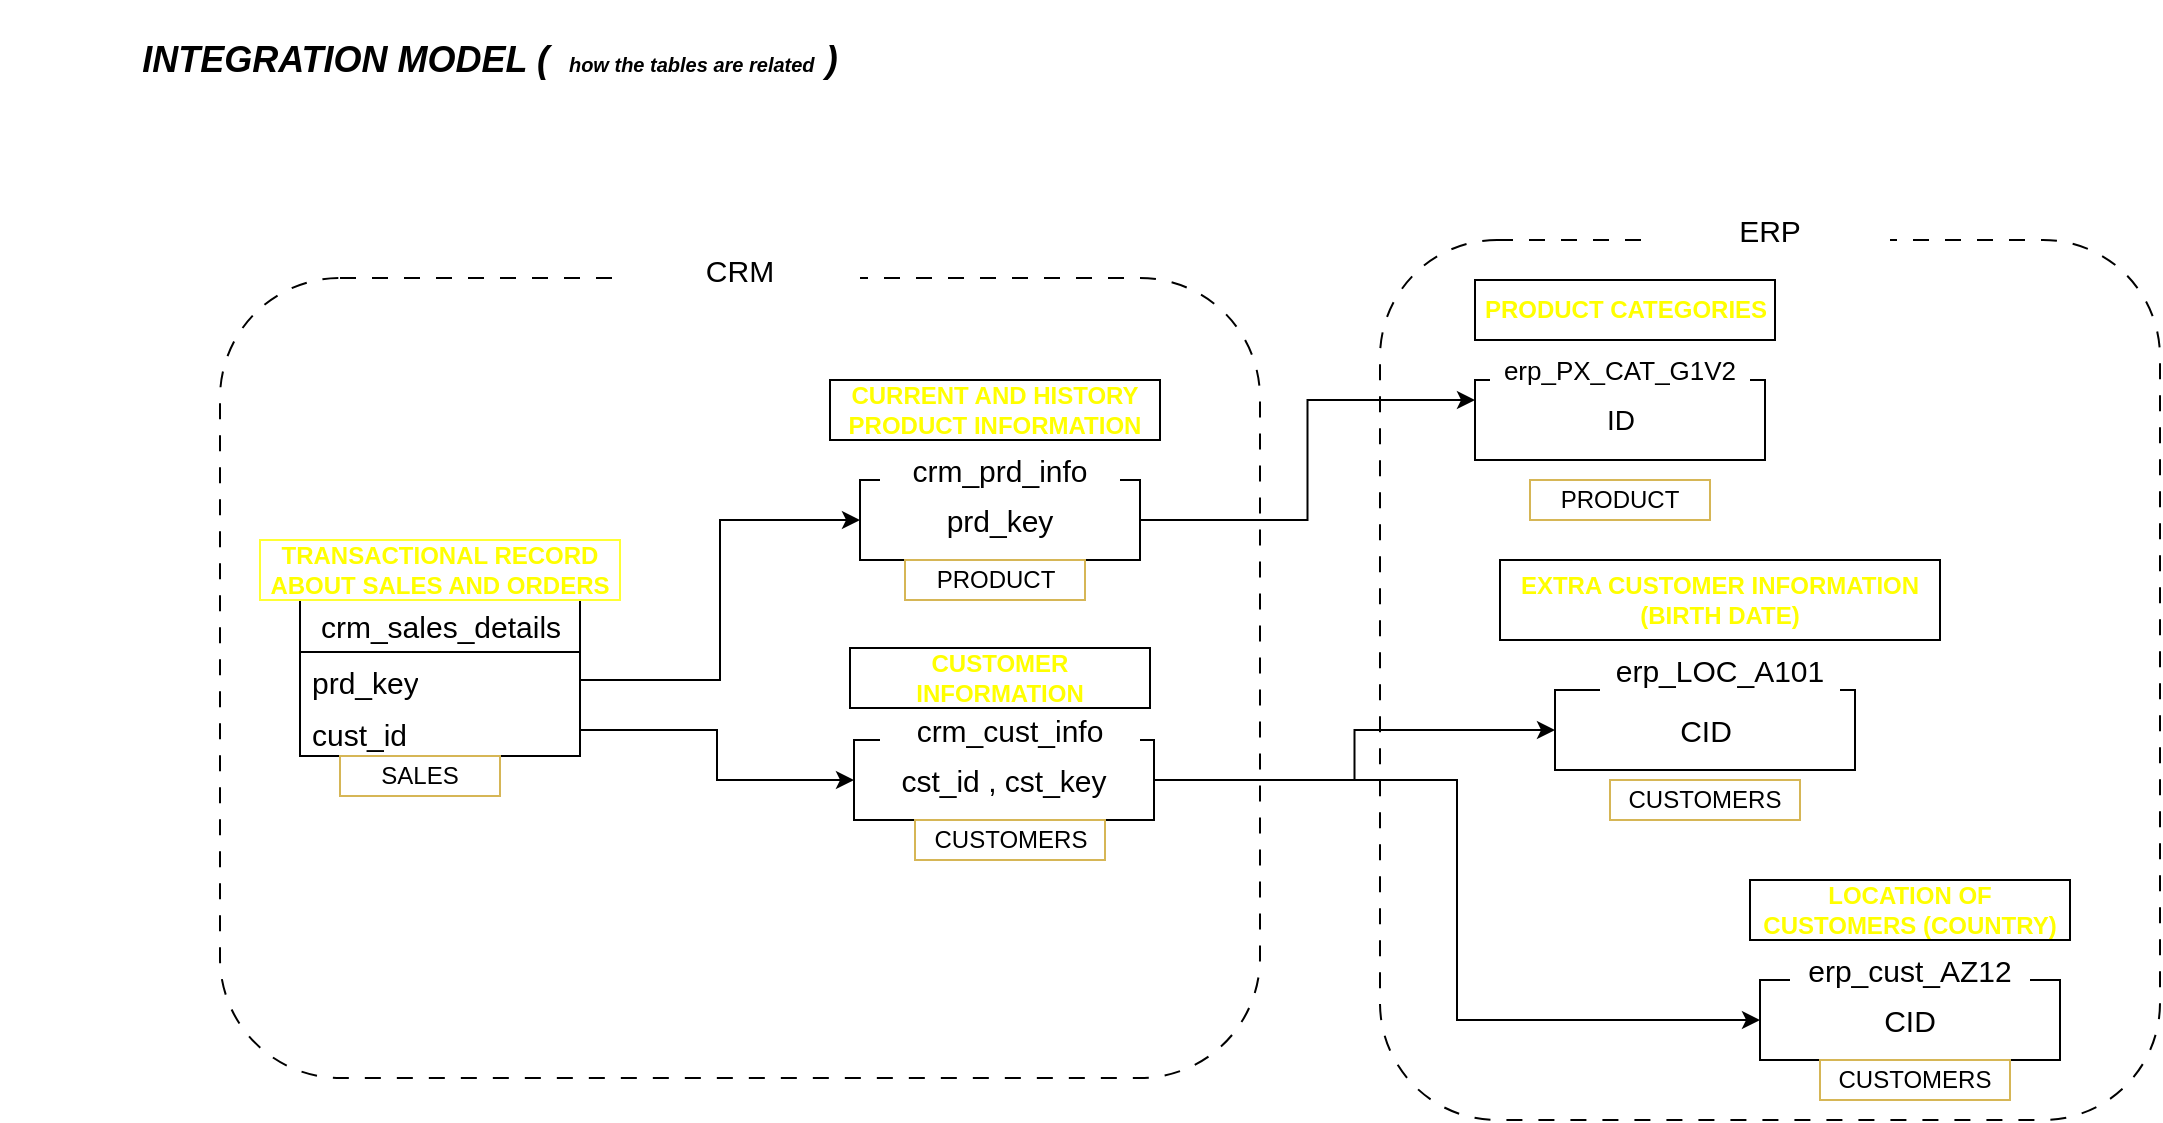 <mxfile version="28.0.6">
  <diagram name="Page-1" id="CRw7Qy09XI9AGr-LJ2f7">
    <mxGraphModel dx="1892" dy="1726" grid="1" gridSize="10" guides="1" tooltips="1" connect="1" arrows="1" fold="1" page="1" pageScale="1" pageWidth="850" pageHeight="1100" math="0" shadow="0">
      <root>
        <mxCell id="0" />
        <mxCell id="1" parent="0" />
        <mxCell id="xUMv_lUlXNm9LR2b7dol-43" style="edgeStyle=orthogonalEdgeStyle;rounded=0;orthogonalLoop=1;jettySize=auto;html=1;entryX=0;entryY=0.25;entryDx=0;entryDy=0;" parent="1" source="xUMv_lUlXNm9LR2b7dol-11" target="xUMv_lUlXNm9LR2b7dol-39" edge="1">
          <mxGeometry relative="1" as="geometry" />
        </mxCell>
        <mxCell id="xUMv_lUlXNm9LR2b7dol-11" value="prd_key" style="rounded=0;whiteSpace=wrap;html=1;fontSize=15;" parent="1" vertex="1">
          <mxGeometry x="320" y="180" width="140" height="40" as="geometry" />
        </mxCell>
        <mxCell id="xUMv_lUlXNm9LR2b7dol-17" value="crm_sales_details" style="swimlane;fontStyle=0;childLayout=stackLayout;horizontal=1;startSize=26;fillColor=none;horizontalStack=0;resizeParent=1;resizeParentMax=0;resizeLast=0;collapsible=1;marginBottom=0;html=1;fontSize=15;" parent="1" vertex="1">
          <mxGeometry x="40" y="240" width="140" height="78" as="geometry">
            <mxRectangle x="40" y="240" width="160" height="30" as="alternateBounds" />
          </mxGeometry>
        </mxCell>
        <mxCell id="xUMv_lUlXNm9LR2b7dol-18" value="prd_key" style="text;strokeColor=none;fillColor=none;align=left;verticalAlign=top;spacingLeft=4;spacingRight=4;overflow=hidden;rotatable=0;points=[[0,0.5],[1,0.5]];portConstraint=eastwest;whiteSpace=wrap;html=1;fontSize=15;" parent="xUMv_lUlXNm9LR2b7dol-17" vertex="1">
          <mxGeometry y="26" width="140" height="26" as="geometry" />
        </mxCell>
        <mxCell id="xUMv_lUlXNm9LR2b7dol-20" value="cust_id" style="text;strokeColor=none;fillColor=none;align=left;verticalAlign=top;spacingLeft=4;spacingRight=4;overflow=hidden;rotatable=0;points=[[0,0.5],[1,0.5]];portConstraint=eastwest;whiteSpace=wrap;html=1;fontSize=15;" parent="xUMv_lUlXNm9LR2b7dol-17" vertex="1">
          <mxGeometry y="52" width="140" height="26" as="geometry" />
        </mxCell>
        <mxCell id="xUMv_lUlXNm9LR2b7dol-21" value="crm_prd_info" style="rounded=0;whiteSpace=wrap;html=1;strokeColor=none;fontSize=15;" parent="1" vertex="1">
          <mxGeometry x="330" y="160" width="120" height="30" as="geometry" />
        </mxCell>
        <mxCell id="xUMv_lUlXNm9LR2b7dol-37" style="edgeStyle=orthogonalEdgeStyle;rounded=0;orthogonalLoop=1;jettySize=auto;html=1;entryX=0;entryY=0.5;entryDx=0;entryDy=0;" parent="1" source="xUMv_lUlXNm9LR2b7dol-23" target="xUMv_lUlXNm9LR2b7dol-35" edge="1">
          <mxGeometry relative="1" as="geometry" />
        </mxCell>
        <mxCell id="xUMv_lUlXNm9LR2b7dol-38" style="edgeStyle=orthogonalEdgeStyle;rounded=0;orthogonalLoop=1;jettySize=auto;html=1;entryX=0;entryY=0.5;entryDx=0;entryDy=0;" parent="1" source="xUMv_lUlXNm9LR2b7dol-23" target="xUMv_lUlXNm9LR2b7dol-33" edge="1">
          <mxGeometry relative="1" as="geometry" />
        </mxCell>
        <mxCell id="xUMv_lUlXNm9LR2b7dol-23" value="cst_id , cst_key" style="rounded=0;whiteSpace=wrap;html=1;fontSize=15;" parent="1" vertex="1">
          <mxGeometry x="317" y="310" width="150" height="40" as="geometry" />
        </mxCell>
        <mxCell id="xUMv_lUlXNm9LR2b7dol-25" value="crm_cust_info" style="rounded=0;whiteSpace=wrap;html=1;strokeColor=none;fontSize=15;" parent="1" vertex="1">
          <mxGeometry x="330" y="290" width="130" height="30" as="geometry" />
        </mxCell>
        <mxCell id="xUMv_lUlXNm9LR2b7dol-26" style="edgeStyle=orthogonalEdgeStyle;rounded=0;orthogonalLoop=1;jettySize=auto;html=1;entryX=0;entryY=0.5;entryDx=0;entryDy=0;" parent="1" source="xUMv_lUlXNm9LR2b7dol-18" target="xUMv_lUlXNm9LR2b7dol-11" edge="1">
          <mxGeometry relative="1" as="geometry">
            <Array as="points">
              <mxPoint x="250" y="280" />
              <mxPoint x="250" y="200" />
            </Array>
          </mxGeometry>
        </mxCell>
        <mxCell id="xUMv_lUlXNm9LR2b7dol-27" style="edgeStyle=orthogonalEdgeStyle;rounded=0;orthogonalLoop=1;jettySize=auto;html=1;exitX=1;exitY=0.5;exitDx=0;exitDy=0;entryX=0;entryY=0.5;entryDx=0;entryDy=0;" parent="1" source="xUMv_lUlXNm9LR2b7dol-20" target="xUMv_lUlXNm9LR2b7dol-23" edge="1">
          <mxGeometry relative="1" as="geometry" />
        </mxCell>
        <mxCell id="xUMv_lUlXNm9LR2b7dol-32" value="INTEGRATION MODEL (&amp;nbsp;&amp;nbsp;&lt;font size=&quot;1&quot;&gt;how the tables are related&amp;nbsp;&amp;nbsp;&lt;/font&gt;)" style="rounded=0;whiteSpace=wrap;html=1;strokeColor=none;fontSize=18;fontStyle=3" parent="1" vertex="1">
          <mxGeometry x="-110" y="-60" width="490" height="60" as="geometry" />
        </mxCell>
        <mxCell id="xUMv_lUlXNm9LR2b7dol-33" value="CID" style="rounded=0;whiteSpace=wrap;html=1;fontSize=15;" parent="1" vertex="1">
          <mxGeometry x="770" y="430" width="150" height="40" as="geometry" />
        </mxCell>
        <mxCell id="xUMv_lUlXNm9LR2b7dol-34" value="erp_cust_AZ12" style="rounded=0;whiteSpace=wrap;html=1;fontSize=15;strokeColor=none;" parent="1" vertex="1">
          <mxGeometry x="785" y="410" width="120" height="30" as="geometry" />
        </mxCell>
        <mxCell id="xUMv_lUlXNm9LR2b7dol-35" value="CID" style="rounded=0;whiteSpace=wrap;html=1;fontSize=15;" parent="1" vertex="1">
          <mxGeometry x="667.5" y="285" width="150" height="40" as="geometry" />
        </mxCell>
        <mxCell id="xUMv_lUlXNm9LR2b7dol-36" value="erp_LOC_A101" style="rounded=0;whiteSpace=wrap;html=1;strokeColor=none;fontSize=15;" parent="1" vertex="1">
          <mxGeometry x="690" y="260" width="120" height="30" as="geometry" />
        </mxCell>
        <mxCell id="xUMv_lUlXNm9LR2b7dol-39" value="ID" style="rounded=0;whiteSpace=wrap;html=1;fontSize=14;" parent="1" vertex="1">
          <mxGeometry x="627.5" y="130" width="145" height="40" as="geometry" />
        </mxCell>
        <mxCell id="xUMv_lUlXNm9LR2b7dol-42" value="erp_PX_CAT_G1V2" style="rounded=0;whiteSpace=wrap;html=1;fontSize=13;strokeColor=none;" parent="1" vertex="1">
          <mxGeometry x="635" y="110" width="130" height="30" as="geometry" />
        </mxCell>
        <mxCell id="xUMv_lUlXNm9LR2b7dol-45" value="" style="rounded=1;whiteSpace=wrap;html=1;fillColor=none;dashed=1;dashPattern=8 8;" parent="1" vertex="1">
          <mxGeometry y="79" width="520" height="400" as="geometry" />
        </mxCell>
        <mxCell id="xUMv_lUlXNm9LR2b7dol-46" value="" style="rounded=1;whiteSpace=wrap;html=1;fillColor=none;dashed=1;dashPattern=8 8;" parent="1" vertex="1">
          <mxGeometry x="580" y="60" width="390" height="440" as="geometry" />
        </mxCell>
        <mxCell id="xUMv_lUlXNm9LR2b7dol-47" value="CRM" style="rounded=0;whiteSpace=wrap;html=1;fontSize=15;strokeColor=none;" parent="1" vertex="1">
          <mxGeometry x="200" y="60" width="120" height="30" as="geometry" />
        </mxCell>
        <mxCell id="xUMv_lUlXNm9LR2b7dol-48" value="ERP" style="rounded=0;whiteSpace=wrap;html=1;fontSize=15;strokeColor=none;" parent="1" vertex="1">
          <mxGeometry x="715" y="40" width="120" height="30" as="geometry" />
        </mxCell>
        <mxCell id="apf91P7CEuIZ_OIuzAOU-4" value="TRANSACTIONAL RECORD ABOUT SALES AND ORDERS" style="rounded=0;whiteSpace=wrap;html=1;fontStyle=1;strokeColor=#FFFF33;fontColor=#FFFF00;" parent="1" vertex="1">
          <mxGeometry x="20" y="210" width="180" height="30" as="geometry" />
        </mxCell>
        <mxCell id="apf91P7CEuIZ_OIuzAOU-6" value="CURRENT AND HISTORY PRODUCT INFORMATION" style="rounded=0;whiteSpace=wrap;html=1;fontStyle=1;fontColor=#FFFF00;" parent="1" vertex="1">
          <mxGeometry x="305" y="130" width="165" height="30" as="geometry" />
        </mxCell>
        <mxCell id="apf91P7CEuIZ_OIuzAOU-8" value="CUSTOMER INFORMATION" style="rounded=0;whiteSpace=wrap;html=1;fontStyle=1;fontColor=#FFFF00;" parent="1" vertex="1">
          <mxGeometry x="315" y="264" width="150" height="30" as="geometry" />
        </mxCell>
        <mxCell id="apf91P7CEuIZ_OIuzAOU-9" value="PRODUCT CATEGORIES" style="rounded=0;whiteSpace=wrap;html=1;fontStyle=1;fontColor=#FFFF00;" parent="1" vertex="1">
          <mxGeometry x="627.5" y="80" width="150" height="30" as="geometry" />
        </mxCell>
        <mxCell id="apf91P7CEuIZ_OIuzAOU-10" value="EXTRA CUSTOMER INFORMATION (BIRTH DATE)" style="rounded=0;whiteSpace=wrap;html=1;fontStyle=1;fontColor=#FFFF00;" parent="1" vertex="1">
          <mxGeometry x="640" y="220" width="220" height="40" as="geometry" />
        </mxCell>
        <mxCell id="apf91P7CEuIZ_OIuzAOU-12" value="LOCATION OF CUSTOMERS (COUNTRY)" style="rounded=0;whiteSpace=wrap;html=1;fontStyle=1;fontColor=#FFFF00;" parent="1" vertex="1">
          <mxGeometry x="765" y="380" width="160" height="30" as="geometry" />
        </mxCell>
        <mxCell id="apf91P7CEuIZ_OIuzAOU-14" value="PRODUCT" style="text;html=1;strokeColor=#d6b656;fillColor=none;align=center;verticalAlign=middle;whiteSpace=wrap;overflow=hidden;" parent="1" vertex="1">
          <mxGeometry x="342.5" y="220" width="90" height="20" as="geometry" />
        </mxCell>
        <mxCell id="apf91P7CEuIZ_OIuzAOU-15" value="PRODUCT" style="text;html=1;strokeColor=#d6b656;fillColor=none;align=center;verticalAlign=middle;whiteSpace=wrap;overflow=hidden;" parent="1" vertex="1">
          <mxGeometry x="655" y="180" width="90" height="20" as="geometry" />
        </mxCell>
        <mxCell id="apf91P7CEuIZ_OIuzAOU-18" value="CUSTOMERS" style="text;html=1;strokeColor=#d6b656;fillColor=none;align=center;verticalAlign=middle;whiteSpace=wrap;overflow=hidden;" parent="1" vertex="1">
          <mxGeometry x="695" y="330" width="95" height="20" as="geometry" />
        </mxCell>
        <mxCell id="apf91P7CEuIZ_OIuzAOU-19" value="CUSTOMERS" style="text;html=1;strokeColor=#d6b656;fillColor=none;align=center;verticalAlign=middle;whiteSpace=wrap;overflow=hidden;" parent="1" vertex="1">
          <mxGeometry x="800" y="470" width="95" height="20" as="geometry" />
        </mxCell>
        <mxCell id="apf91P7CEuIZ_OIuzAOU-20" value="CUSTOMERS" style="text;html=1;strokeColor=#d6b656;fillColor=none;align=center;verticalAlign=middle;whiteSpace=wrap;overflow=hidden;" parent="1" vertex="1">
          <mxGeometry x="347.5" y="350" width="95" height="20" as="geometry" />
        </mxCell>
        <mxCell id="apf91P7CEuIZ_OIuzAOU-22" value="SALES" style="text;html=1;strokeColor=#d6b656;fillColor=none;align=center;verticalAlign=middle;whiteSpace=wrap;overflow=hidden;" parent="1" vertex="1">
          <mxGeometry x="60" y="318" width="80" height="20" as="geometry" />
        </mxCell>
      </root>
    </mxGraphModel>
  </diagram>
</mxfile>
